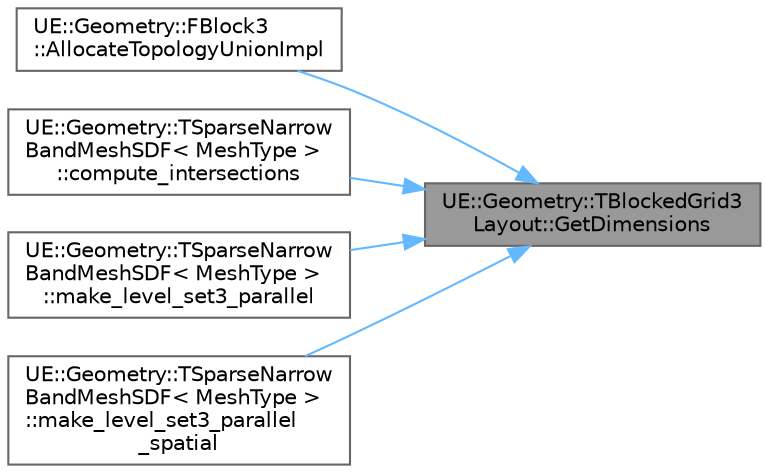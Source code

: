 digraph "UE::Geometry::TBlockedGrid3Layout::GetDimensions"
{
 // INTERACTIVE_SVG=YES
 // LATEX_PDF_SIZE
  bgcolor="transparent";
  edge [fontname=Helvetica,fontsize=10,labelfontname=Helvetica,labelfontsize=10];
  node [fontname=Helvetica,fontsize=10,shape=box,height=0.2,width=0.4];
  rankdir="RL";
  Node1 [id="Node000001",label="UE::Geometry::TBlockedGrid3\lLayout::GetDimensions",height=0.2,width=0.4,color="gray40", fillcolor="grey60", style="filled", fontcolor="black",tooltip=" "];
  Node1 -> Node2 [id="edge1_Node000001_Node000002",dir="back",color="steelblue1",style="solid",tooltip=" "];
  Node2 [id="Node000002",label="UE::Geometry::FBlock3\l::AllocateTopologyUnionImpl",height=0.2,width=0.4,color="grey40", fillcolor="white", style="filled",URL="$da/d04/classUE_1_1Geometry_1_1TBasicBlockedDenseGrid3.html#ac561ca08ce3bc525b52f3c00c2a4fc55",tooltip=" "];
  Node1 -> Node3 [id="edge2_Node000001_Node000003",dir="back",color="steelblue1",style="solid",tooltip=" "];
  Node3 [id="Node000003",label="UE::Geometry::TSparseNarrow\lBandMeshSDF\< MeshType \>\l::compute_intersections",height=0.2,width=0.4,color="grey40", fillcolor="white", style="filled",URL="$d4/d11/classUE_1_1Geometry_1_1TSparseNarrowBandMeshSDF.html#a9463e928916b93daaff64af2a447c047",tooltip=" "];
  Node1 -> Node4 [id="edge3_Node000001_Node000004",dir="back",color="steelblue1",style="solid",tooltip=" "];
  Node4 [id="Node000004",label="UE::Geometry::TSparseNarrow\lBandMeshSDF\< MeshType \>\l::make_level_set3_parallel",height=0.2,width=0.4,color="grey40", fillcolor="white", style="filled",URL="$d4/d11/classUE_1_1Geometry_1_1TSparseNarrowBandMeshSDF.html#afcc3f6869a1cbcdd61f82e2760a621b8",tooltip=" "];
  Node1 -> Node5 [id="edge4_Node000001_Node000005",dir="back",color="steelblue1",style="solid",tooltip=" "];
  Node5 [id="Node000005",label="UE::Geometry::TSparseNarrow\lBandMeshSDF\< MeshType \>\l::make_level_set3_parallel\l_spatial",height=0.2,width=0.4,color="grey40", fillcolor="white", style="filled",URL="$d4/d11/classUE_1_1Geometry_1_1TSparseNarrowBandMeshSDF.html#aaf1cf3d5a5d4c7d56f16df4eac65682b",tooltip=" "];
}
